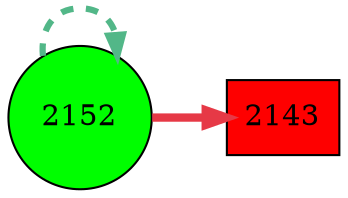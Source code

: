 digraph G{
rankdir=LR;
2152 [style=filled, shape=circle, fillcolor="#00fe00", label="2152"];
2143 [style=filled, shape=box, fillcolor="#fe0000", label="2143"];
2152 -> 2143 [color="#e63946",penwidth=4.00];
2152 -> 2152 [color="#52b788",style=dashed,penwidth=3.00];
}